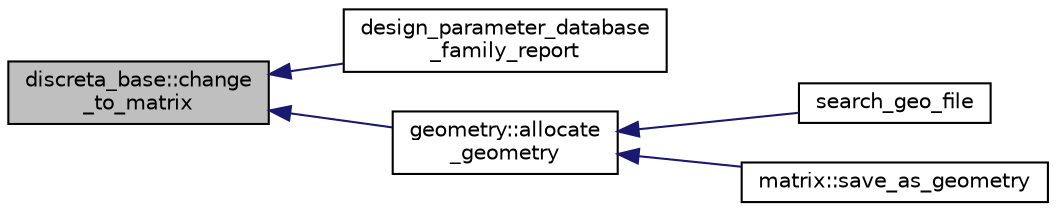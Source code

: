digraph "discreta_base::change_to_matrix"
{
  edge [fontname="Helvetica",fontsize="10",labelfontname="Helvetica",labelfontsize="10"];
  node [fontname="Helvetica",fontsize="10",shape=record];
  rankdir="LR";
  Node10708 [label="discreta_base::change\l_to_matrix",height=0.2,width=0.4,color="black", fillcolor="grey75", style="filled", fontcolor="black"];
  Node10708 -> Node10709 [dir="back",color="midnightblue",fontsize="10",style="solid",fontname="Helvetica"];
  Node10709 [label="design_parameter_database\l_family_report",height=0.2,width=0.4,color="black", fillcolor="white", style="filled",URL="$d9/d60/discreta_8h.html#a197e657d0a2ec8bb4d40e03438dc3fd7"];
  Node10708 -> Node10710 [dir="back",color="midnightblue",fontsize="10",style="solid",fontname="Helvetica"];
  Node10710 [label="geometry::allocate\l_geometry",height=0.2,width=0.4,color="black", fillcolor="white", style="filled",URL="$da/d44/classgeometry.html#a243e84ff38207957ad5976020c19a033"];
  Node10710 -> Node10711 [dir="back",color="midnightblue",fontsize="10",style="solid",fontname="Helvetica"];
  Node10711 [label="search_geo_file",height=0.2,width=0.4,color="black", fillcolor="white", style="filled",URL="$d6/d4a/geometry_8_c.html#a11af609febe3a9db20d8236af36928c5"];
  Node10710 -> Node10712 [dir="back",color="midnightblue",fontsize="10",style="solid",fontname="Helvetica"];
  Node10712 [label="matrix::save_as_geometry",height=0.2,width=0.4,color="black", fillcolor="white", style="filled",URL="$d1/d8d/classmatrix.html#ae2ce1d7bc40998e94c67cc2336f47665"];
}
